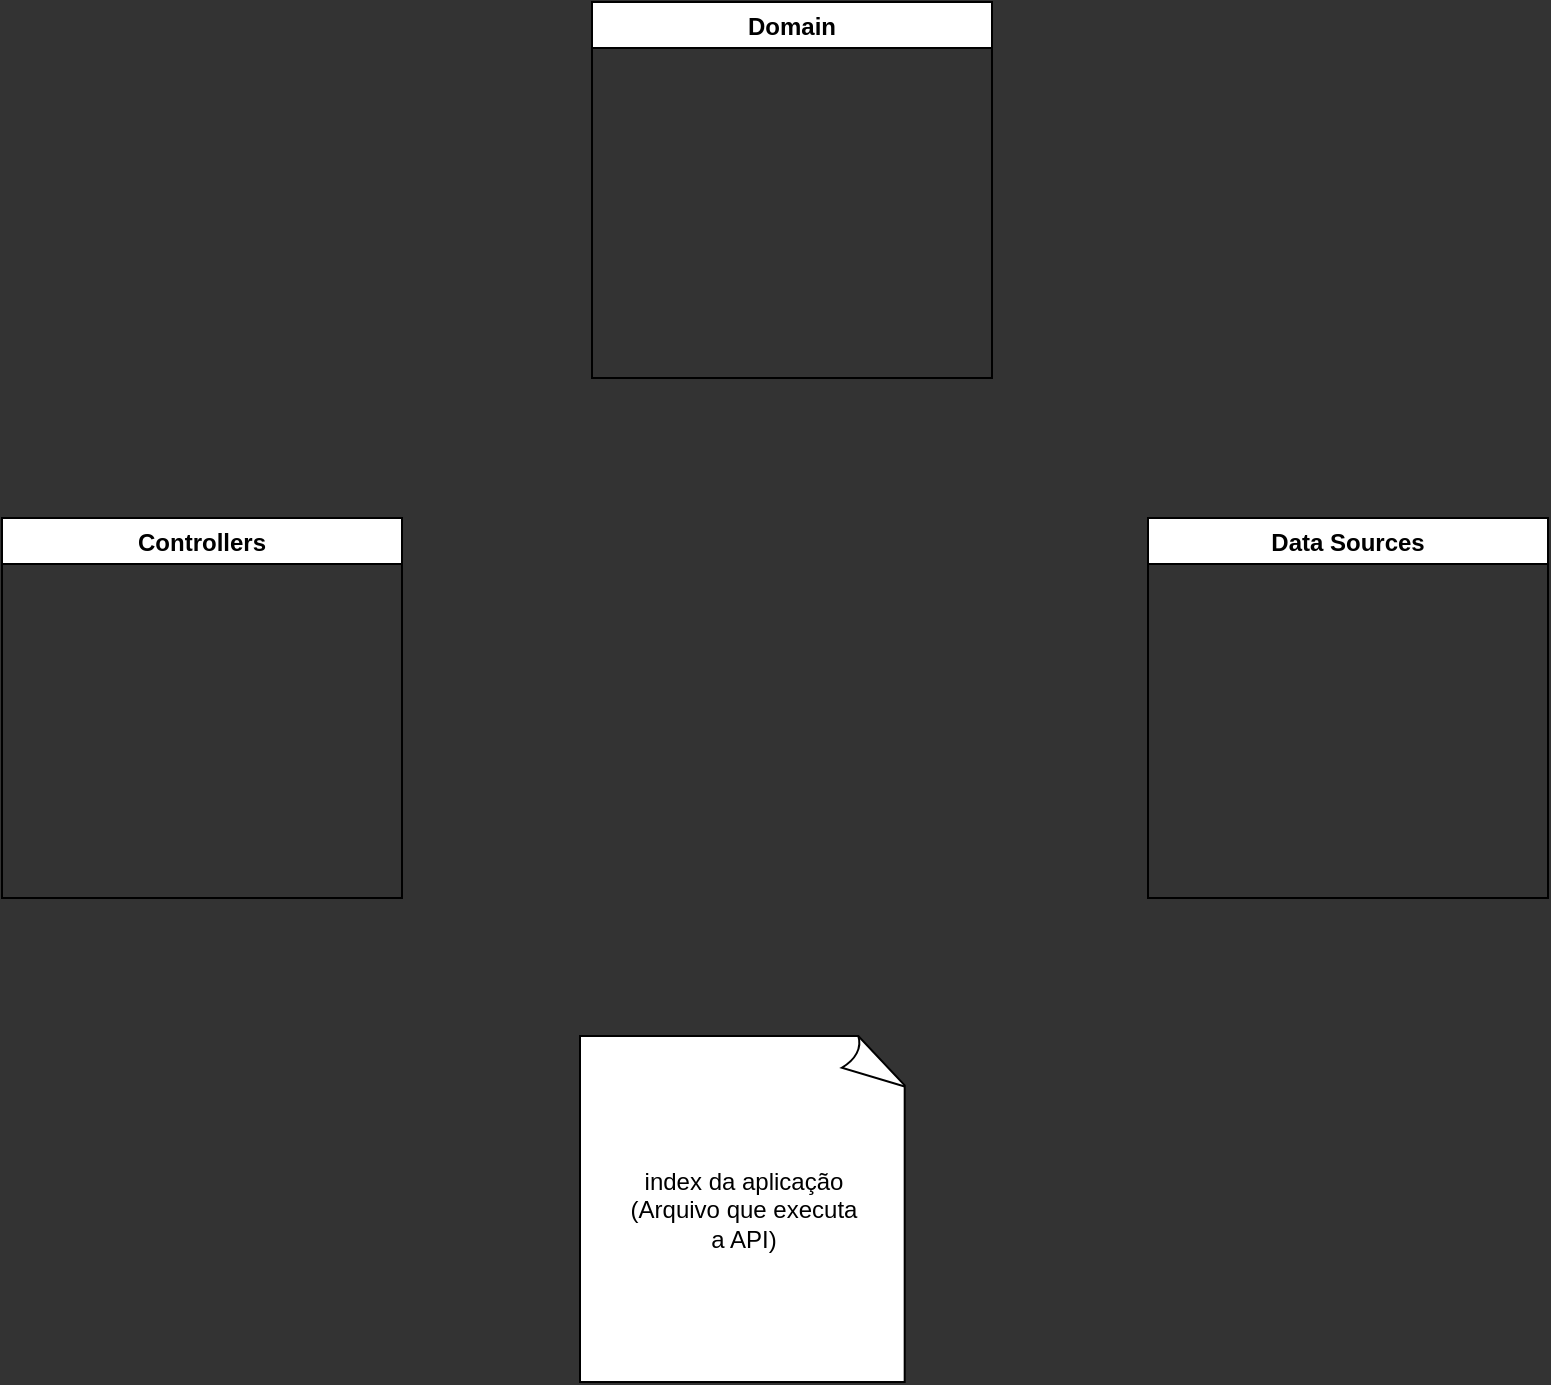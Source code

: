 <mxfile>
    <diagram id="ZD_roegklXmNg9EvU27t" name="Page-1">
        <mxGraphModel dx="1393" dy="881" grid="0" gridSize="10" guides="1" tooltips="1" connect="1" arrows="1" fold="1" page="0" pageScale="1" pageWidth="827" pageHeight="1169" background="#333333" math="0" shadow="0">
            <root>
                <mxCell id="0"/>
                <mxCell id="1" parent="0"/>
                <mxCell id="2" value="Domain" style="swimlane;" vertex="1" parent="1">
                    <mxGeometry x="209" y="191" width="200" height="188" as="geometry"/>
                </mxCell>
                <mxCell id="3" value="Controllers" style="swimlane;" vertex="1" parent="1">
                    <mxGeometry x="-86" y="449" width="200" height="190" as="geometry"/>
                </mxCell>
                <mxCell id="4" value="Data Sources" style="swimlane;" vertex="1" parent="1">
                    <mxGeometry x="487" y="449" width="200" height="190" as="geometry"/>
                </mxCell>
                <mxCell id="5" value="index da aplicação&lt;br&gt;(Arquivo que executa&lt;br&gt;a API)" style="whiteSpace=wrap;html=1;shape=mxgraph.basic.document;container=1;" vertex="1" parent="1">
                    <mxGeometry x="203" y="708" width="164" height="173" as="geometry"/>
                </mxCell>
            </root>
        </mxGraphModel>
    </diagram>
</mxfile>